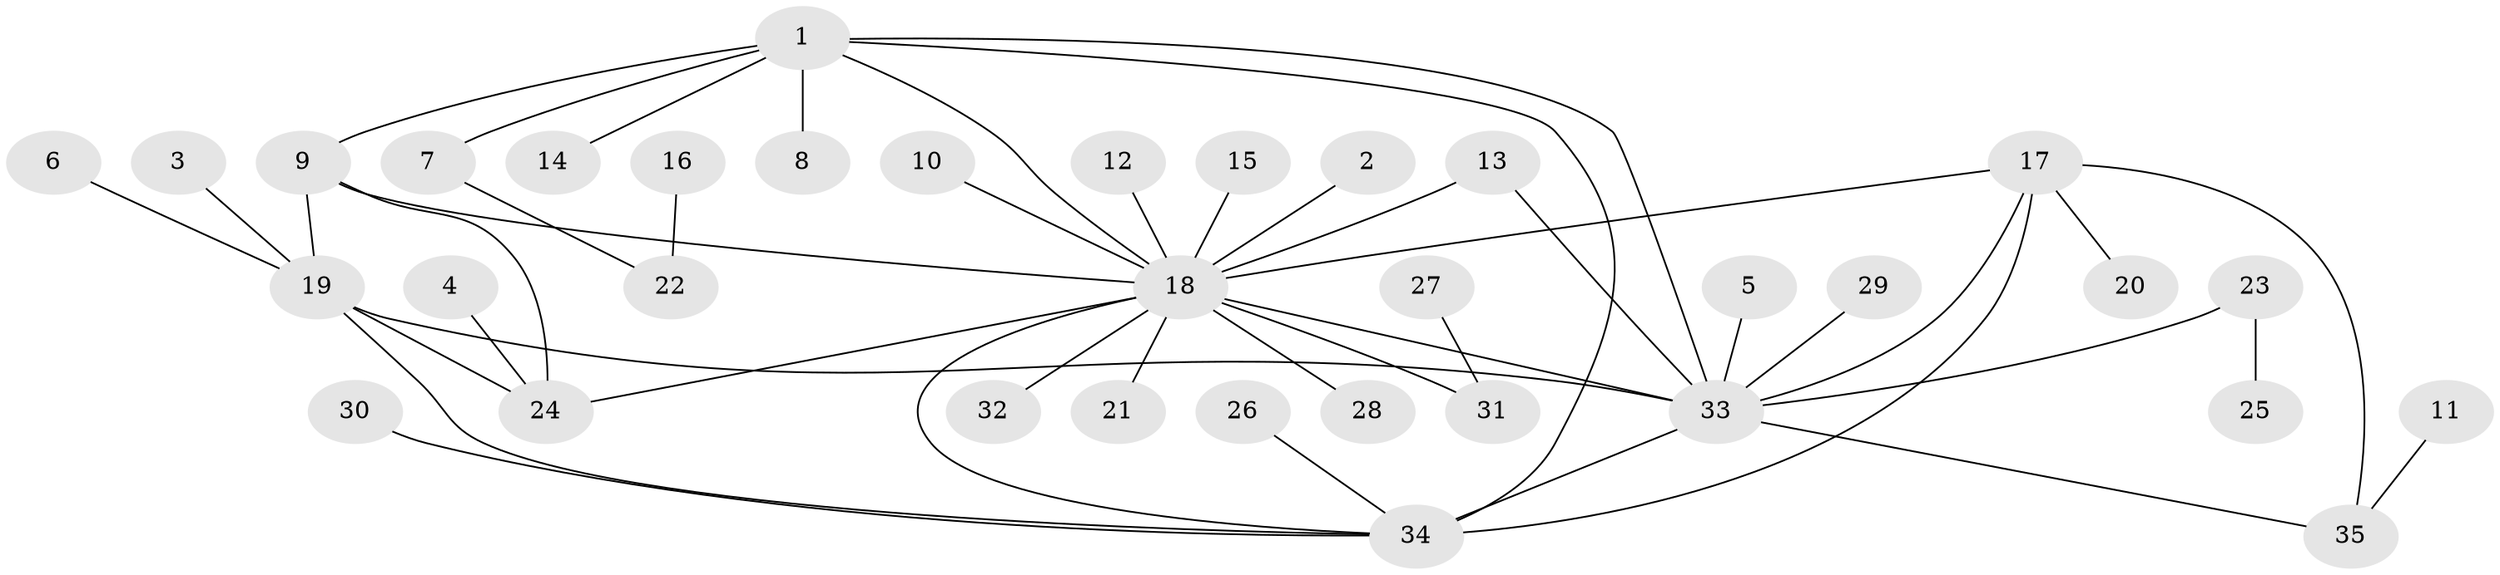// original degree distribution, {4: 0.11594202898550725, 9: 0.014492753623188406, 15: 0.014492753623188406, 7: 0.028985507246376812, 6: 0.057971014492753624, 2: 0.15942028985507245, 3: 0.07246376811594203, 1: 0.5362318840579711}
// Generated by graph-tools (version 1.1) at 2025/50/03/09/25 03:50:32]
// undirected, 35 vertices, 46 edges
graph export_dot {
graph [start="1"]
  node [color=gray90,style=filled];
  1;
  2;
  3;
  4;
  5;
  6;
  7;
  8;
  9;
  10;
  11;
  12;
  13;
  14;
  15;
  16;
  17;
  18;
  19;
  20;
  21;
  22;
  23;
  24;
  25;
  26;
  27;
  28;
  29;
  30;
  31;
  32;
  33;
  34;
  35;
  1 -- 7 [weight=1.0];
  1 -- 8 [weight=2.0];
  1 -- 9 [weight=1.0];
  1 -- 14 [weight=1.0];
  1 -- 18 [weight=1.0];
  1 -- 33 [weight=1.0];
  1 -- 34 [weight=1.0];
  2 -- 18 [weight=1.0];
  3 -- 19 [weight=1.0];
  4 -- 24 [weight=1.0];
  5 -- 33 [weight=1.0];
  6 -- 19 [weight=1.0];
  7 -- 22 [weight=1.0];
  9 -- 18 [weight=1.0];
  9 -- 19 [weight=1.0];
  9 -- 24 [weight=1.0];
  10 -- 18 [weight=1.0];
  11 -- 35 [weight=1.0];
  12 -- 18 [weight=1.0];
  13 -- 18 [weight=1.0];
  13 -- 33 [weight=1.0];
  15 -- 18 [weight=1.0];
  16 -- 22 [weight=1.0];
  17 -- 18 [weight=1.0];
  17 -- 20 [weight=1.0];
  17 -- 33 [weight=1.0];
  17 -- 34 [weight=2.0];
  17 -- 35 [weight=1.0];
  18 -- 21 [weight=1.0];
  18 -- 24 [weight=1.0];
  18 -- 28 [weight=1.0];
  18 -- 31 [weight=2.0];
  18 -- 32 [weight=1.0];
  18 -- 33 [weight=1.0];
  18 -- 34 [weight=1.0];
  19 -- 24 [weight=1.0];
  19 -- 33 [weight=1.0];
  19 -- 34 [weight=1.0];
  23 -- 25 [weight=1.0];
  23 -- 33 [weight=1.0];
  26 -- 34 [weight=1.0];
  27 -- 31 [weight=1.0];
  29 -- 33 [weight=1.0];
  30 -- 34 [weight=1.0];
  33 -- 34 [weight=1.0];
  33 -- 35 [weight=1.0];
}
